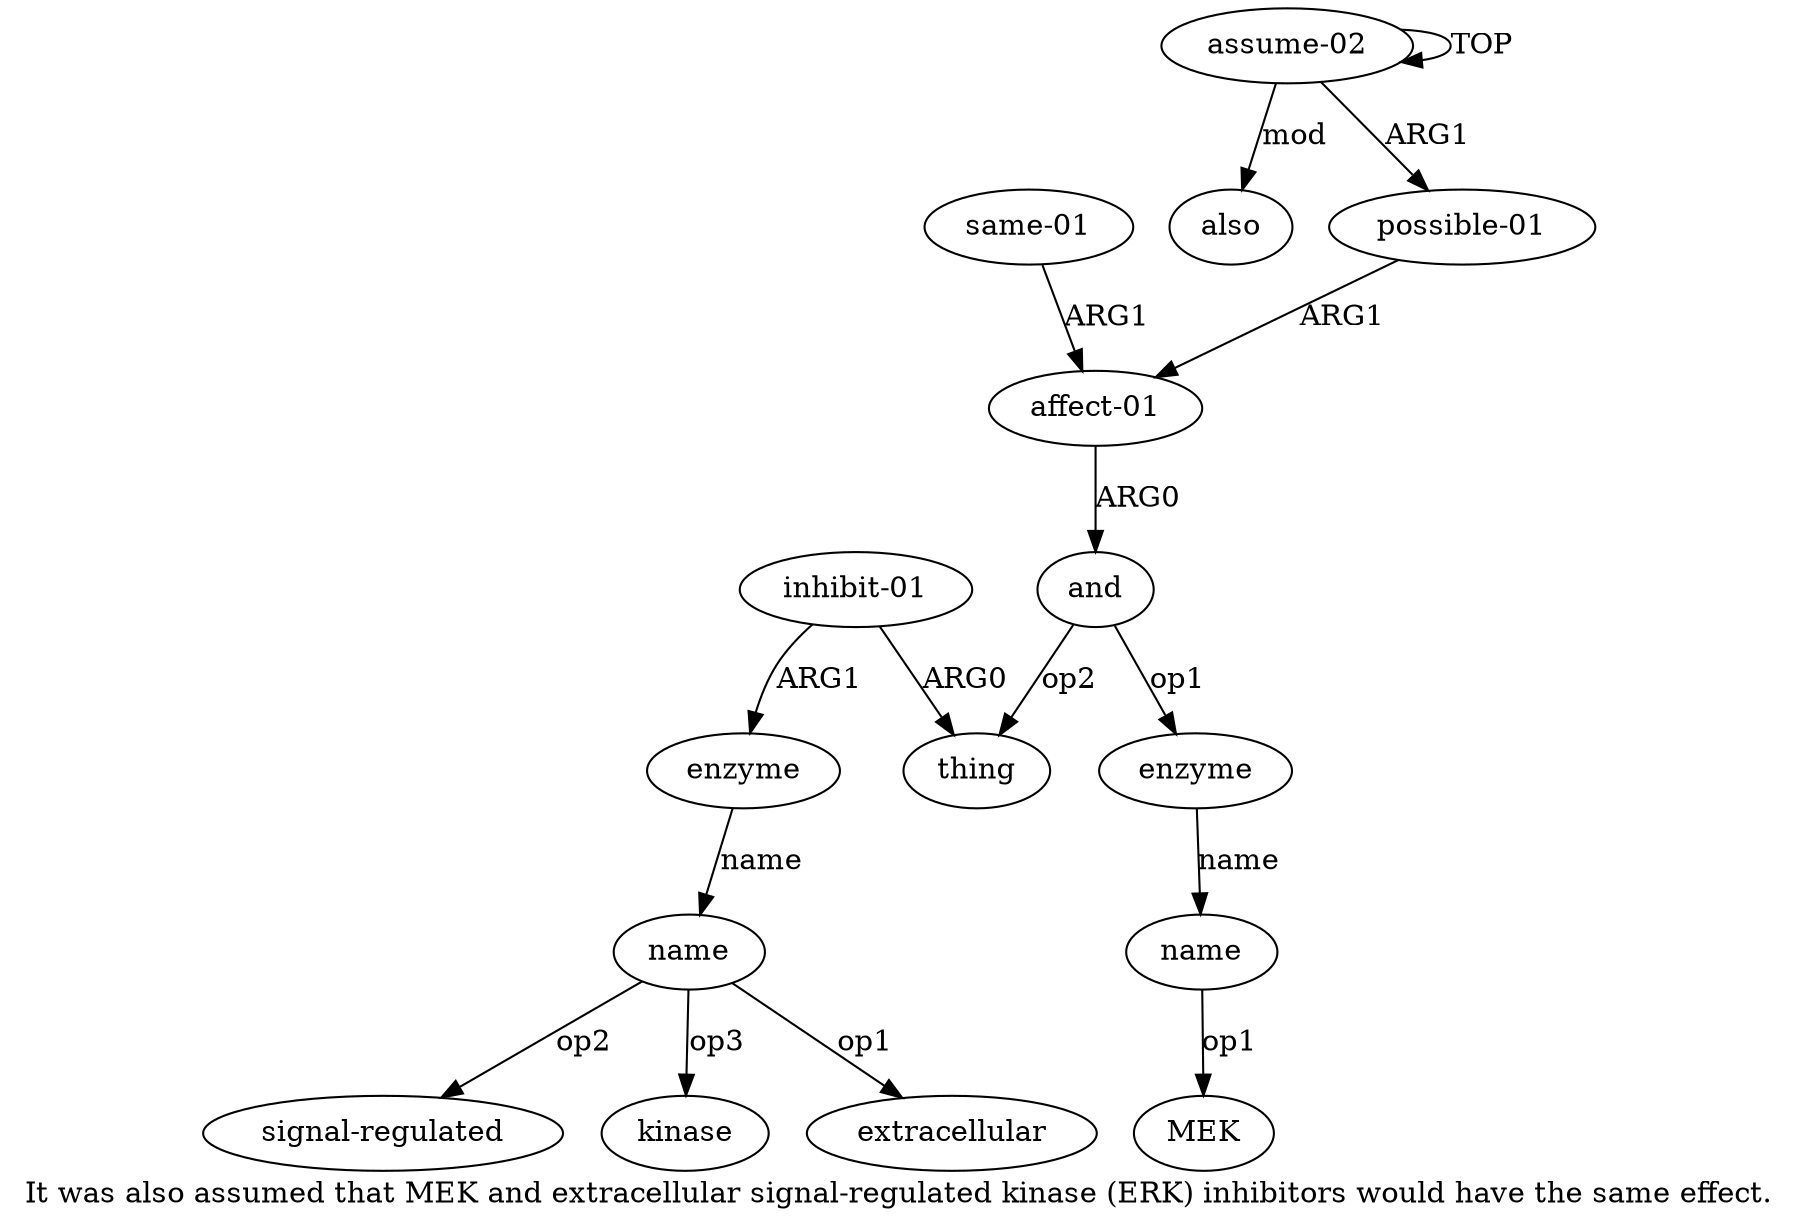 digraph  {
	graph [label="It was also assumed that MEK and extracellular signal-regulated kinase (ERK) inhibitors would have the same effect."];
	node [label="\N"];
	"a5 MEK"	 [color=black,
		gold_ind=-1,
		gold_label=MEK,
		label=MEK,
		test_ind=-1,
		test_label=MEK];
	a11	 [color=black,
		gold_ind=11,
		gold_label=also,
		label=also,
		test_ind=11,
		test_label=also];
	a10	 [color=black,
		gold_ind=10,
		gold_label="same-01",
		label="same-01",
		test_ind=10,
		test_label="same-01"];
	a2	 [color=black,
		gold_ind=2,
		gold_label="affect-01",
		label="affect-01",
		test_ind=2,
		test_label="affect-01"];
	a10 -> a2 [key=0,
	color=black,
	gold_label=ARG1,
	label=ARG1,
	test_label=ARG1];
"a9 extracellular" [color=black,
	gold_ind=-1,
	gold_label=extracellular,
	label=extracellular,
	test_ind=-1,
	test_label=extracellular];
"a9 signal-regulated" [color=black,
	gold_ind=-1,
	gold_label="signal-regulated",
	label="signal-regulated",
	test_ind=-1,
	test_label="signal-regulated"];
"a9 kinase" [color=black,
	gold_ind=-1,
	gold_label=kinase,
	label=kinase,
	test_ind=-1,
	test_label=kinase];
a1 [color=black,
	gold_ind=1,
	gold_label="possible-01",
	label="possible-01",
	test_ind=1,
	test_label="possible-01"];
a1 -> a2 [key=0,
color=black,
gold_label=ARG1,
label=ARG1,
test_label=ARG1];
a0 [color=black,
gold_ind=0,
gold_label="assume-02",
label="assume-02",
test_ind=0,
test_label="assume-02"];
a0 -> a11 [key=0,
color=black,
gold_label=mod,
label=mod,
test_label=mod];
a0 -> a1 [key=0,
color=black,
gold_label=ARG1,
label=ARG1,
test_label=ARG1];
a0 -> a0 [key=0,
color=black,
gold_label=TOP,
label=TOP,
test_label=TOP];
a3 [color=black,
gold_ind=3,
gold_label=and,
label=and,
test_ind=3,
test_label=and];
a4 [color=black,
gold_ind=4,
gold_label=enzyme,
label=enzyme,
test_ind=4,
test_label=enzyme];
a3 -> a4 [key=0,
color=black,
gold_label=op1,
label=op1,
test_label=op1];
a6 [color=black,
gold_ind=6,
gold_label=thing,
label=thing,
test_ind=6,
test_label=thing];
a3 -> a6 [key=0,
color=black,
gold_label=op2,
label=op2,
test_label=op2];
a2 -> a3 [key=0,
color=black,
gold_label=ARG0,
label=ARG0,
test_label=ARG0];
a5 [color=black,
gold_ind=5,
gold_label=name,
label=name,
test_ind=5,
test_label=name];
a5 -> "a5 MEK" [key=0,
color=black,
gold_label=op1,
label=op1,
test_label=op1];
a4 -> a5 [key=0,
color=black,
gold_label=name,
label=name,
test_label=name];
a7 [color=black,
gold_ind=7,
gold_label="inhibit-01",
label="inhibit-01",
test_ind=7,
test_label="inhibit-01"];
a7 -> a6 [key=0,
color=black,
gold_label=ARG0,
label=ARG0,
test_label=ARG0];
a8 [color=black,
gold_ind=8,
gold_label=enzyme,
label=enzyme,
test_ind=8,
test_label=enzyme];
a7 -> a8 [key=0,
color=black,
gold_label=ARG1,
label=ARG1,
test_label=ARG1];
a9 [color=black,
gold_ind=9,
gold_label=name,
label=name,
test_ind=9,
test_label=name];
a9 -> "a9 extracellular" [key=0,
color=black,
gold_label=op1,
label=op1,
test_label=op1];
a9 -> "a9 signal-regulated" [key=0,
color=black,
gold_label=op2,
label=op2,
test_label=op2];
a9 -> "a9 kinase" [key=0,
color=black,
gold_label=op3,
label=op3,
test_label=op3];
a8 -> a9 [key=0,
color=black,
gold_label=name,
label=name,
test_label=name];
}
